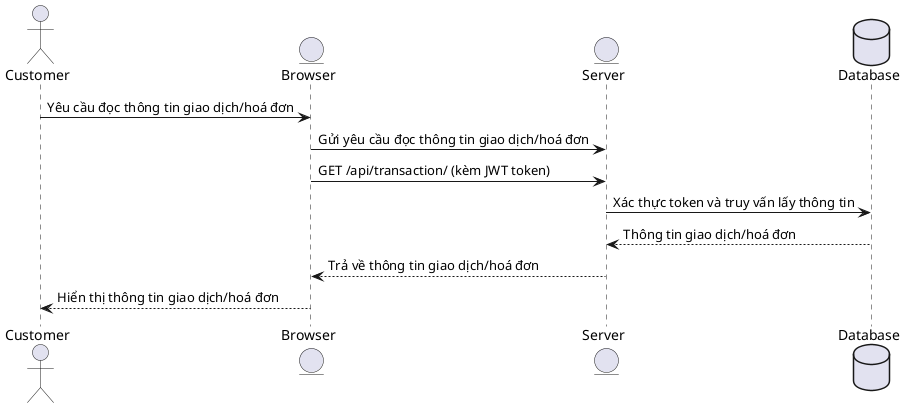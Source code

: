 @startuml

actor Customer
entity Browser
entity Server
database Database

' Customer: Đọc thông tin giao dịch/hoá đơn
Customer -> Browser: Yêu cầu đọc thông tin giao dịch/hoá đơn
Browser -> Server: Gửi yêu cầu đọc thông tin giao dịch/hoá đơn
Browser -> Server: GET /api/transaction/ (kèm JWT token)
Server -> Database: Xác thực token và truy vấn lấy thông tin
Database --> Server: Thông tin giao dịch/hoá đơn
Server --> Browser: Trả về thông tin giao dịch/hoá đơn
Browser --> Customer: Hiển thị thông tin giao dịch/hoá đơn

@enduml